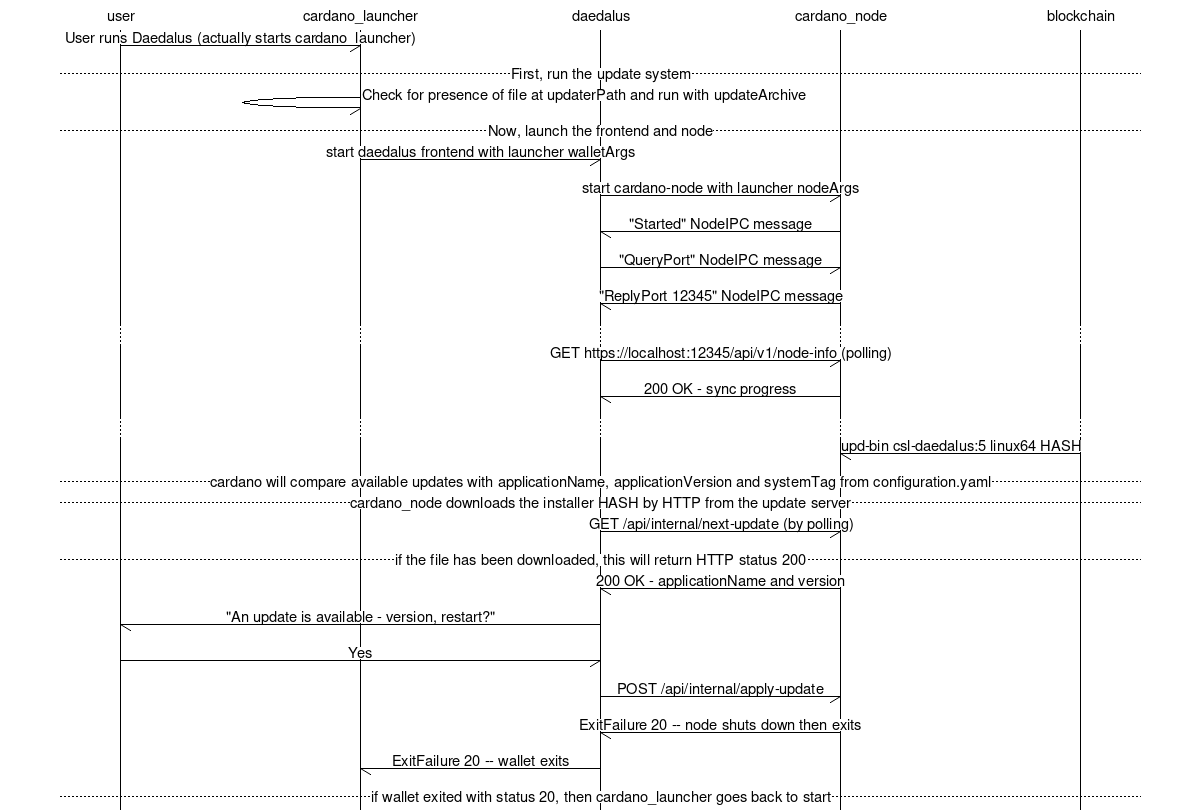 msc {
  hscale = "2";
  user, cardano_launcher, daedalus, cardano_node, blockchain;

  user->cardano_launcher [ label = "User runs Daedalus (actually starts cardano_launcher)" ];

  --- [ label = "First, run the update system" ];
  cardano_launcher->cardano_launcher [ label = "Check for presence of file at updaterPath and run with updateArchive" ];

  --- [ label = "Now, launch the frontend and node" ];
  cardano_launcher->daedalus [ label = "start daedalus frontend with launcher walletArgs" ];
  daedalus->cardano_node [ label = "start cardano-node with launcher nodeArgs" ];

  cardano_node->daedalus [ label = "\"Started\" NodeIPC message" ];
  cardano_node<-daedalus [ label = "\"QueryPort\" NodeIPC message" ];
  cardano_node->daedalus [ label = "\"ReplyPort 12345\" NodeIPC message" ];

  ...;

  daedalus->cardano_node [ label = "GET https://localhost:12345/api/v1/node-info (polling)" ];
  daedalus<-cardano_node [ label = "200 OK - sync progress" ];

  ...;

  blockchain->cardano_node [ label = "upd-bin csl-daedalus:5 linux64 HASH" ];
  --- [ label = "cardano will compare available updates with applicationName, applicationVersion and systemTag from configuration.yaml" ];
  --- [ label = "cardano_node downloads the installer HASH by HTTP from the update server" ];

  cardano_node<-daedalus [ label = "GET /api/internal/next-update (by polling)" ];
  --- [ label = "if the file has been downloaded, this will return HTTP status 200" ];
  cardano_node->daedalus [ label = "200 OK - applicationName and version" ];

  daedalus->user [ label = "\"An update is available - version, restart?\"" ];
  user->daedalus [ label = "Yes" ];

  daedalus->cardano_node [ label = "POST /api/internal/apply-update" ];
  cardano_node->daedalus [ label = "ExitFailure 20 -- node shuts down then exits" ];
  daedalus->cardano_launcher [ label = "ExitFailure 20 -- wallet exits" ];

  --- [ label = "if wallet exited with status 20, then cardano_launcher goes back to start" ];

}
